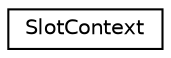 digraph "Graphical Class Hierarchy"
{
  edge [fontname="Helvetica",fontsize="10",labelfontname="Helvetica",labelfontsize="10"];
  node [fontname="Helvetica",fontsize="10",shape=record];
  rankdir="LR";
  Node0 [label="SlotContext",height=0.2,width=0.4,color="black", fillcolor="white", style="filled",URL="$classSlotContext.html",tooltip="Each Frame carries information about it&#39;s slot number in Frame::slot. "];
}
